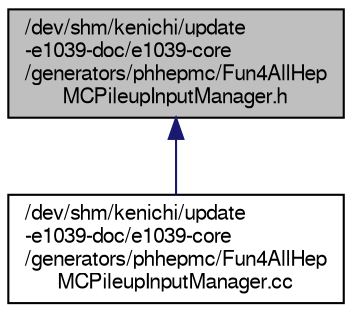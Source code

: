 digraph "/dev/shm/kenichi/update-e1039-doc/e1039-core/generators/phhepmc/Fun4AllHepMCPileupInputManager.h"
{
  bgcolor="transparent";
  edge [fontname="FreeSans",fontsize="10",labelfontname="FreeSans",labelfontsize="10"];
  node [fontname="FreeSans",fontsize="10",shape=record];
  Node1 [label="/dev/shm/kenichi/update\l-e1039-doc/e1039-core\l/generators/phhepmc/Fun4AllHep\lMCPileupInputManager.h",height=0.2,width=0.4,color="black", fillcolor="grey75", style="filled" fontcolor="black"];
  Node1 -> Node2 [dir="back",color="midnightblue",fontsize="10",style="solid",fontname="FreeSans"];
  Node2 [label="/dev/shm/kenichi/update\l-e1039-doc/e1039-core\l/generators/phhepmc/Fun4AllHep\lMCPileupInputManager.cc",height=0.2,width=0.4,color="black",URL="$d6/dde/Fun4AllHepMCPileupInputManager_8cc.html"];
}
